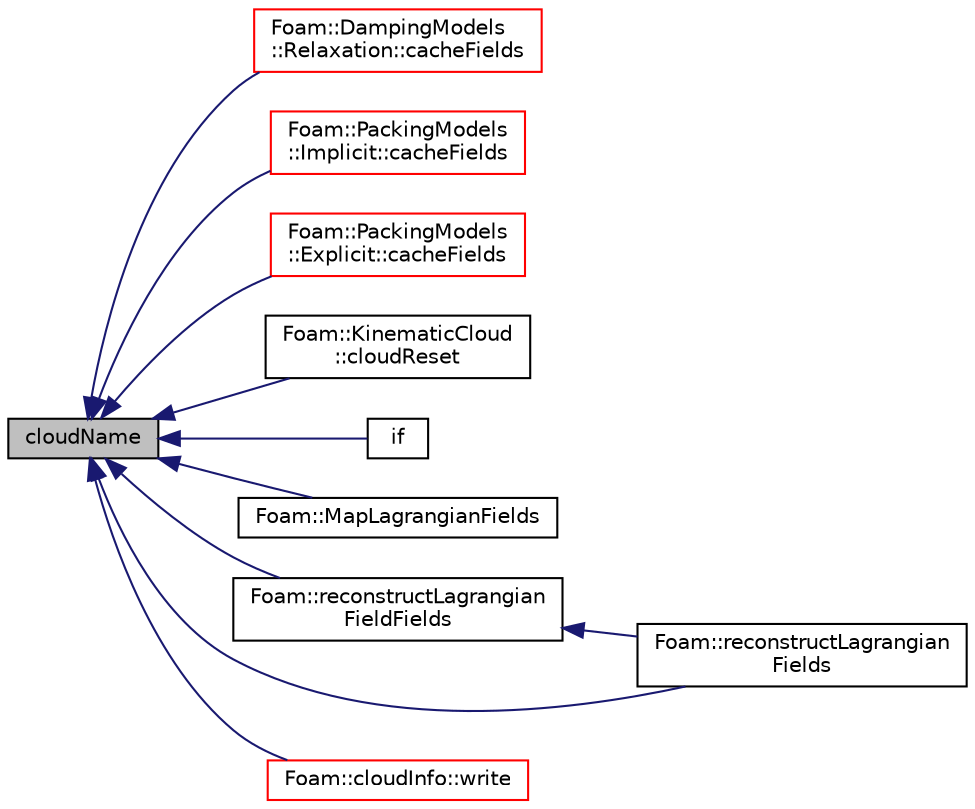 digraph "cloudName"
{
  bgcolor="transparent";
  edge [fontname="Helvetica",fontsize="10",labelfontname="Helvetica",labelfontsize="10"];
  node [fontname="Helvetica",fontsize="10",shape=record];
  rankdir="LR";
  Node1 [label="cloudName",height=0.2,width=0.4,color="black", fillcolor="grey75", style="filled", fontcolor="black"];
  Node1 -> Node2 [dir="back",color="midnightblue",fontsize="10",style="solid",fontname="Helvetica"];
  Node2 [label="Foam::DampingModels\l::Relaxation::cacheFields",height=0.2,width=0.4,color="red",URL="$a02154.html#a6005414ac27ae3e0b5a783ba216c1906",tooltip="Member Functions. "];
  Node1 -> Node3 [dir="back",color="midnightblue",fontsize="10",style="solid",fontname="Helvetica"];
  Node3 [label="Foam::PackingModels\l::Implicit::cacheFields",height=0.2,width=0.4,color="red",URL="$a01039.html#a6005414ac27ae3e0b5a783ba216c1906",tooltip="Calculate the inter particles stresses. "];
  Node1 -> Node4 [dir="back",color="midnightblue",fontsize="10",style="solid",fontname="Helvetica"];
  Node4 [label="Foam::PackingModels\l::Explicit::cacheFields",height=0.2,width=0.4,color="red",URL="$a00684.html#a6005414ac27ae3e0b5a783ba216c1906",tooltip="Calculate the inter particles stresses. "];
  Node1 -> Node5 [dir="back",color="midnightblue",fontsize="10",style="solid",fontname="Helvetica"];
  Node5 [label="Foam::KinematicCloud\l::cloudReset",height=0.2,width=0.4,color="black",URL="$a01231.html#a448703ff0d11d9132bd7a881eb7e2a53",tooltip="Reset state of cloud. "];
  Node1 -> Node6 [dir="back",color="midnightblue",fontsize="10",style="solid",fontname="Helvetica"];
  Node6 [label="if",height=0.2,width=0.4,color="black",URL="$a04269.html#a3a97f978f9bec90dec5b6380bac88936"];
  Node1 -> Node7 [dir="back",color="midnightblue",fontsize="10",style="solid",fontname="Helvetica"];
  Node7 [label="Foam::MapLagrangianFields",height=0.2,width=0.4,color="black",URL="$a10733.html#aa4c2477241512930dc343a71a890feb3",tooltip="Gets the indices of (source)particles that have been appended to the. "];
  Node1 -> Node8 [dir="back",color="midnightblue",fontsize="10",style="solid",fontname="Helvetica"];
  Node8 [label="Foam::reconstructLagrangian\lFieldFields",height=0.2,width=0.4,color="black",URL="$a10733.html#a7d4b2cacc32265a49e7664807afda7e5"];
  Node8 -> Node9 [dir="back",color="midnightblue",fontsize="10",style="solid",fontname="Helvetica"];
  Node9 [label="Foam::reconstructLagrangian\lFields",height=0.2,width=0.4,color="black",URL="$a10733.html#a46e14d4afb931626b729217805b535af"];
  Node1 -> Node9 [dir="back",color="midnightblue",fontsize="10",style="solid",fontname="Helvetica"];
  Node1 -> Node10 [dir="back",color="midnightblue",fontsize="10",style="solid",fontname="Helvetica"];
  Node10 [label="Foam::cloudInfo::write",height=0.2,width=0.4,color="red",URL="$a00287.html#aac759501cf6c7895a70eecbef0226ae1",tooltip="Write. "];
}
